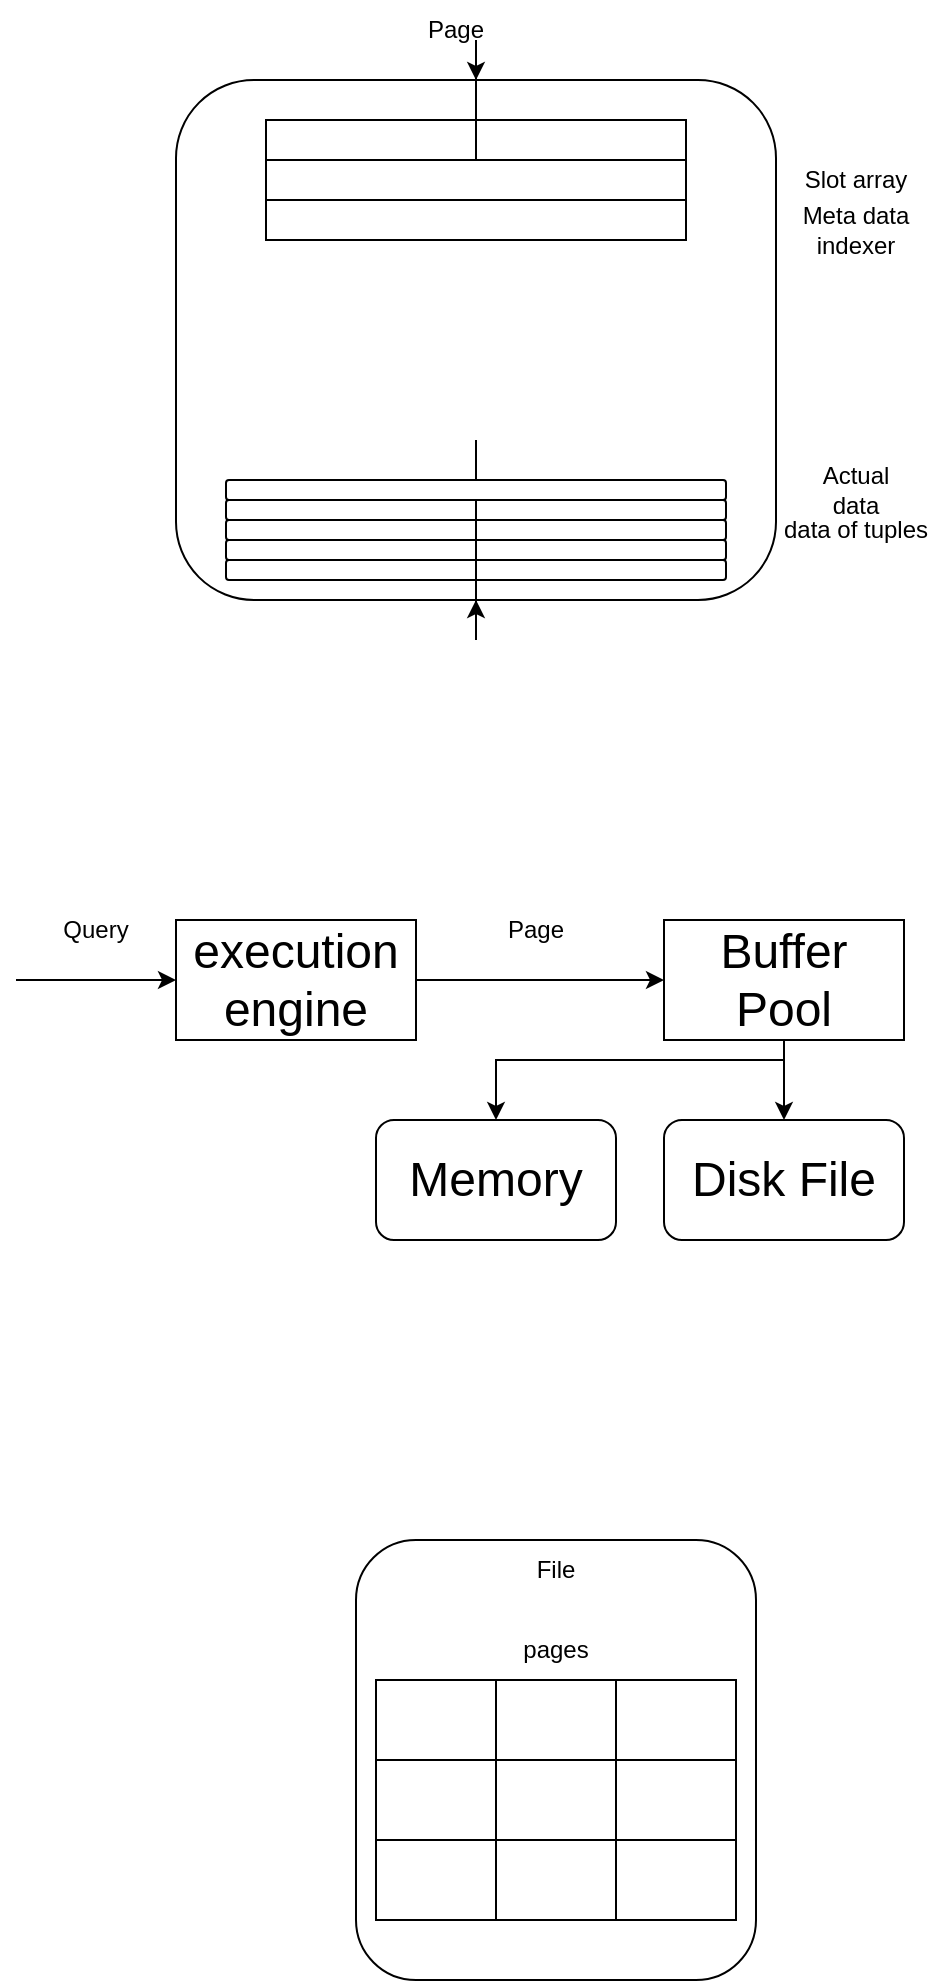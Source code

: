 <mxfile version="21.3.7" type="github">
  <diagram name="第 1 页" id="dq_CXOmToQWP_aORUQre">
    <mxGraphModel dx="1562" dy="854" grid="1" gridSize="10" guides="1" tooltips="1" connect="1" arrows="1" fold="1" page="1" pageScale="1" pageWidth="827" pageHeight="1169" math="0" shadow="0">
      <root>
        <mxCell id="0" />
        <mxCell id="1" parent="0" />
        <mxCell id="81A1qQUltYmUj5fVP4P2-9" style="edgeStyle=orthogonalEdgeStyle;rounded=0;orthogonalLoop=1;jettySize=auto;html=1;" edge="1" parent="1" source="81A1qQUltYmUj5fVP4P2-1" target="81A1qQUltYmUj5fVP4P2-10">
          <mxGeometry relative="1" as="geometry">
            <mxPoint x="474" y="700" as="targetPoint" />
          </mxGeometry>
        </mxCell>
        <mxCell id="81A1qQUltYmUj5fVP4P2-12" style="edgeStyle=orthogonalEdgeStyle;rounded=0;orthogonalLoop=1;jettySize=auto;html=1;entryX=0.5;entryY=0;entryDx=0;entryDy=0;" edge="1" parent="1" source="81A1qQUltYmUj5fVP4P2-1" target="81A1qQUltYmUj5fVP4P2-11">
          <mxGeometry relative="1" as="geometry">
            <Array as="points">
              <mxPoint x="474" y="640" />
              <mxPoint x="330" y="640" />
            </Array>
          </mxGeometry>
        </mxCell>
        <mxCell id="81A1qQUltYmUj5fVP4P2-1" value="&lt;font style=&quot;font-size: 24px;&quot;&gt;Buffer Pool&lt;/font&gt;" style="rounded=0;whiteSpace=wrap;html=1;" vertex="1" parent="1">
          <mxGeometry x="414" y="570" width="120" height="60" as="geometry" />
        </mxCell>
        <mxCell id="81A1qQUltYmUj5fVP4P2-7" style="edgeStyle=orthogonalEdgeStyle;rounded=0;orthogonalLoop=1;jettySize=auto;html=1;entryX=0;entryY=0.5;entryDx=0;entryDy=0;" edge="1" parent="1" source="81A1qQUltYmUj5fVP4P2-2" target="81A1qQUltYmUj5fVP4P2-1">
          <mxGeometry relative="1" as="geometry">
            <Array as="points">
              <mxPoint x="340" y="600" />
              <mxPoint x="340" y="600" />
            </Array>
          </mxGeometry>
        </mxCell>
        <mxCell id="81A1qQUltYmUj5fVP4P2-2" value="&lt;font style=&quot;font-size: 24px;&quot;&gt;execution engine&lt;/font&gt;" style="rounded=0;whiteSpace=wrap;html=1;" vertex="1" parent="1">
          <mxGeometry x="170" y="570" width="120" height="60" as="geometry" />
        </mxCell>
        <mxCell id="81A1qQUltYmUj5fVP4P2-4" value="" style="endArrow=classic;html=1;rounded=0;entryX=0;entryY=0.5;entryDx=0;entryDy=0;" edge="1" parent="1" target="81A1qQUltYmUj5fVP4P2-2">
          <mxGeometry width="50" height="50" relative="1" as="geometry">
            <mxPoint x="90" y="600" as="sourcePoint" />
            <mxPoint x="310" y="390" as="targetPoint" />
          </mxGeometry>
        </mxCell>
        <mxCell id="81A1qQUltYmUj5fVP4P2-5" value="Query" style="text;html=1;strokeColor=none;fillColor=none;align=center;verticalAlign=middle;whiteSpace=wrap;rounded=0;" vertex="1" parent="1">
          <mxGeometry x="100" y="560" width="60" height="30" as="geometry" />
        </mxCell>
        <mxCell id="81A1qQUltYmUj5fVP4P2-8" value="Page" style="text;html=1;strokeColor=none;fillColor=none;align=center;verticalAlign=middle;whiteSpace=wrap;rounded=0;" vertex="1" parent="1">
          <mxGeometry x="320" y="560" width="60" height="30" as="geometry" />
        </mxCell>
        <mxCell id="81A1qQUltYmUj5fVP4P2-10" value="&lt;font style=&quot;font-size: 24px;&quot;&gt;Disk File&lt;/font&gt;" style="rounded=1;whiteSpace=wrap;html=1;" vertex="1" parent="1">
          <mxGeometry x="414" y="670" width="120" height="60" as="geometry" />
        </mxCell>
        <mxCell id="81A1qQUltYmUj5fVP4P2-11" value="&lt;font style=&quot;font-size: 24px;&quot;&gt;Memory&lt;/font&gt;" style="rounded=1;whiteSpace=wrap;html=1;" vertex="1" parent="1">
          <mxGeometry x="270" y="670" width="120" height="60" as="geometry" />
        </mxCell>
        <mxCell id="81A1qQUltYmUj5fVP4P2-14" value="" style="rounded=1;whiteSpace=wrap;html=1;" vertex="1" parent="1">
          <mxGeometry x="260" y="880" width="200" height="220" as="geometry" />
        </mxCell>
        <mxCell id="81A1qQUltYmUj5fVP4P2-15" value="File" style="text;html=1;strokeColor=none;fillColor=none;align=center;verticalAlign=middle;whiteSpace=wrap;rounded=0;" vertex="1" parent="1">
          <mxGeometry x="330" y="880" width="60" height="30" as="geometry" />
        </mxCell>
        <mxCell id="81A1qQUltYmUj5fVP4P2-16" value="" style="shape=table;startSize=0;container=1;collapsible=0;childLayout=tableLayout;fontSize=16;" vertex="1" parent="1">
          <mxGeometry x="270" y="950" width="180" height="120" as="geometry" />
        </mxCell>
        <mxCell id="81A1qQUltYmUj5fVP4P2-17" value="" style="shape=tableRow;horizontal=0;startSize=0;swimlaneHead=0;swimlaneBody=0;strokeColor=inherit;top=0;left=0;bottom=0;right=0;collapsible=0;dropTarget=0;fillColor=none;points=[[0,0.5],[1,0.5]];portConstraint=eastwest;fontSize=16;" vertex="1" parent="81A1qQUltYmUj5fVP4P2-16">
          <mxGeometry width="180" height="40" as="geometry" />
        </mxCell>
        <mxCell id="81A1qQUltYmUj5fVP4P2-18" value="" style="shape=partialRectangle;html=1;whiteSpace=wrap;connectable=0;strokeColor=inherit;overflow=hidden;fillColor=none;top=0;left=0;bottom=0;right=0;pointerEvents=1;fontSize=16;" vertex="1" parent="81A1qQUltYmUj5fVP4P2-17">
          <mxGeometry width="60" height="40" as="geometry">
            <mxRectangle width="60" height="40" as="alternateBounds" />
          </mxGeometry>
        </mxCell>
        <mxCell id="81A1qQUltYmUj5fVP4P2-19" value="" style="shape=partialRectangle;html=1;whiteSpace=wrap;connectable=0;strokeColor=inherit;overflow=hidden;fillColor=none;top=0;left=0;bottom=0;right=0;pointerEvents=1;fontSize=16;" vertex="1" parent="81A1qQUltYmUj5fVP4P2-17">
          <mxGeometry x="60" width="60" height="40" as="geometry">
            <mxRectangle width="60" height="40" as="alternateBounds" />
          </mxGeometry>
        </mxCell>
        <mxCell id="81A1qQUltYmUj5fVP4P2-20" value="" style="shape=partialRectangle;html=1;whiteSpace=wrap;connectable=0;strokeColor=inherit;overflow=hidden;fillColor=none;top=0;left=0;bottom=0;right=0;pointerEvents=1;fontSize=16;" vertex="1" parent="81A1qQUltYmUj5fVP4P2-17">
          <mxGeometry x="120" width="60" height="40" as="geometry">
            <mxRectangle width="60" height="40" as="alternateBounds" />
          </mxGeometry>
        </mxCell>
        <mxCell id="81A1qQUltYmUj5fVP4P2-21" value="" style="shape=tableRow;horizontal=0;startSize=0;swimlaneHead=0;swimlaneBody=0;strokeColor=inherit;top=0;left=0;bottom=0;right=0;collapsible=0;dropTarget=0;fillColor=none;points=[[0,0.5],[1,0.5]];portConstraint=eastwest;fontSize=16;" vertex="1" parent="81A1qQUltYmUj5fVP4P2-16">
          <mxGeometry y="40" width="180" height="40" as="geometry" />
        </mxCell>
        <mxCell id="81A1qQUltYmUj5fVP4P2-22" value="" style="shape=partialRectangle;html=1;whiteSpace=wrap;connectable=0;strokeColor=inherit;overflow=hidden;fillColor=none;top=0;left=0;bottom=0;right=0;pointerEvents=1;fontSize=16;" vertex="1" parent="81A1qQUltYmUj5fVP4P2-21">
          <mxGeometry width="60" height="40" as="geometry">
            <mxRectangle width="60" height="40" as="alternateBounds" />
          </mxGeometry>
        </mxCell>
        <mxCell id="81A1qQUltYmUj5fVP4P2-23" value="" style="shape=partialRectangle;html=1;whiteSpace=wrap;connectable=0;strokeColor=inherit;overflow=hidden;fillColor=none;top=0;left=0;bottom=0;right=0;pointerEvents=1;fontSize=16;" vertex="1" parent="81A1qQUltYmUj5fVP4P2-21">
          <mxGeometry x="60" width="60" height="40" as="geometry">
            <mxRectangle width="60" height="40" as="alternateBounds" />
          </mxGeometry>
        </mxCell>
        <mxCell id="81A1qQUltYmUj5fVP4P2-24" value="" style="shape=partialRectangle;html=1;whiteSpace=wrap;connectable=0;strokeColor=inherit;overflow=hidden;fillColor=none;top=0;left=0;bottom=0;right=0;pointerEvents=1;fontSize=16;" vertex="1" parent="81A1qQUltYmUj5fVP4P2-21">
          <mxGeometry x="120" width="60" height="40" as="geometry">
            <mxRectangle width="60" height="40" as="alternateBounds" />
          </mxGeometry>
        </mxCell>
        <mxCell id="81A1qQUltYmUj5fVP4P2-25" value="" style="shape=tableRow;horizontal=0;startSize=0;swimlaneHead=0;swimlaneBody=0;strokeColor=inherit;top=0;left=0;bottom=0;right=0;collapsible=0;dropTarget=0;fillColor=none;points=[[0,0.5],[1,0.5]];portConstraint=eastwest;fontSize=16;" vertex="1" parent="81A1qQUltYmUj5fVP4P2-16">
          <mxGeometry y="80" width="180" height="40" as="geometry" />
        </mxCell>
        <mxCell id="81A1qQUltYmUj5fVP4P2-26" value="" style="shape=partialRectangle;html=1;whiteSpace=wrap;connectable=0;strokeColor=inherit;overflow=hidden;fillColor=none;top=0;left=0;bottom=0;right=0;pointerEvents=1;fontSize=16;" vertex="1" parent="81A1qQUltYmUj5fVP4P2-25">
          <mxGeometry width="60" height="40" as="geometry">
            <mxRectangle width="60" height="40" as="alternateBounds" />
          </mxGeometry>
        </mxCell>
        <mxCell id="81A1qQUltYmUj5fVP4P2-27" value="" style="shape=partialRectangle;html=1;whiteSpace=wrap;connectable=0;strokeColor=inherit;overflow=hidden;fillColor=none;top=0;left=0;bottom=0;right=0;pointerEvents=1;fontSize=16;" vertex="1" parent="81A1qQUltYmUj5fVP4P2-25">
          <mxGeometry x="60" width="60" height="40" as="geometry">
            <mxRectangle width="60" height="40" as="alternateBounds" />
          </mxGeometry>
        </mxCell>
        <mxCell id="81A1qQUltYmUj5fVP4P2-28" value="" style="shape=partialRectangle;html=1;whiteSpace=wrap;connectable=0;strokeColor=inherit;overflow=hidden;fillColor=none;top=0;left=0;bottom=0;right=0;pointerEvents=1;fontSize=16;" vertex="1" parent="81A1qQUltYmUj5fVP4P2-25">
          <mxGeometry x="120" width="60" height="40" as="geometry">
            <mxRectangle width="60" height="40" as="alternateBounds" />
          </mxGeometry>
        </mxCell>
        <mxCell id="81A1qQUltYmUj5fVP4P2-29" value="pages" style="text;html=1;strokeColor=none;fillColor=none;align=center;verticalAlign=middle;whiteSpace=wrap;rounded=0;" vertex="1" parent="1">
          <mxGeometry x="330" y="920" width="60" height="30" as="geometry" />
        </mxCell>
        <mxCell id="81A1qQUltYmUj5fVP4P2-30" value="" style="rounded=1;whiteSpace=wrap;html=1;" vertex="1" parent="1">
          <mxGeometry x="170" y="150" width="300" height="260" as="geometry" />
        </mxCell>
        <mxCell id="81A1qQUltYmUj5fVP4P2-31" value="" style="rounded=0;whiteSpace=wrap;html=1;" vertex="1" parent="1">
          <mxGeometry x="215" y="170" width="210" height="20" as="geometry" />
        </mxCell>
        <mxCell id="81A1qQUltYmUj5fVP4P2-32" value="" style="rounded=1;whiteSpace=wrap;html=1;" vertex="1" parent="1">
          <mxGeometry x="195" y="390" width="250" height="10" as="geometry" />
        </mxCell>
        <mxCell id="81A1qQUltYmUj5fVP4P2-33" value="" style="rounded=1;whiteSpace=wrap;html=1;" vertex="1" parent="1">
          <mxGeometry x="195" y="380" width="250" height="10" as="geometry" />
        </mxCell>
        <mxCell id="81A1qQUltYmUj5fVP4P2-35" value="" style="rounded=1;whiteSpace=wrap;html=1;" vertex="1" parent="1">
          <mxGeometry x="195" y="370" width="250" height="10" as="geometry" />
        </mxCell>
        <mxCell id="81A1qQUltYmUj5fVP4P2-36" value="" style="rounded=1;whiteSpace=wrap;html=1;" vertex="1" parent="1">
          <mxGeometry x="195" y="360" width="250" height="10" as="geometry" />
        </mxCell>
        <mxCell id="81A1qQUltYmUj5fVP4P2-44" style="edgeStyle=orthogonalEdgeStyle;rounded=0;orthogonalLoop=1;jettySize=auto;html=1;" edge="1" parent="1" source="81A1qQUltYmUj5fVP4P2-37" target="81A1qQUltYmUj5fVP4P2-30">
          <mxGeometry relative="1" as="geometry" />
        </mxCell>
        <mxCell id="81A1qQUltYmUj5fVP4P2-37" value="" style="rounded=1;whiteSpace=wrap;html=1;" vertex="1" parent="1">
          <mxGeometry x="195" y="350" width="250" height="10" as="geometry" />
        </mxCell>
        <mxCell id="81A1qQUltYmUj5fVP4P2-45" style="edgeStyle=orthogonalEdgeStyle;rounded=0;orthogonalLoop=1;jettySize=auto;html=1;" edge="1" parent="1" source="81A1qQUltYmUj5fVP4P2-38" target="81A1qQUltYmUj5fVP4P2-30">
          <mxGeometry relative="1" as="geometry" />
        </mxCell>
        <mxCell id="81A1qQUltYmUj5fVP4P2-38" value="" style="rounded=0;whiteSpace=wrap;html=1;" vertex="1" parent="1">
          <mxGeometry x="215" y="190" width="210" height="20" as="geometry" />
        </mxCell>
        <mxCell id="81A1qQUltYmUj5fVP4P2-39" value="" style="rounded=0;whiteSpace=wrap;html=1;" vertex="1" parent="1">
          <mxGeometry x="215" y="210" width="210" height="20" as="geometry" />
        </mxCell>
        <mxCell id="81A1qQUltYmUj5fVP4P2-40" value="Page" style="text;html=1;strokeColor=none;fillColor=none;align=center;verticalAlign=middle;whiteSpace=wrap;rounded=0;" vertex="1" parent="1">
          <mxGeometry x="280" y="110" width="60" height="30" as="geometry" />
        </mxCell>
        <mxCell id="81A1qQUltYmUj5fVP4P2-42" value="Slot array" style="text;html=1;strokeColor=none;fillColor=none;align=center;verticalAlign=middle;whiteSpace=wrap;rounded=0;" vertex="1" parent="1">
          <mxGeometry x="480" y="185" width="60" height="30" as="geometry" />
        </mxCell>
        <mxCell id="81A1qQUltYmUj5fVP4P2-43" value="data of tuples" style="text;html=1;strokeColor=none;fillColor=none;align=center;verticalAlign=middle;whiteSpace=wrap;rounded=0;" vertex="1" parent="1">
          <mxGeometry x="470" y="360" width="80" height="30" as="geometry" />
        </mxCell>
        <mxCell id="81A1qQUltYmUj5fVP4P2-46" value="Meta data indexer" style="text;html=1;strokeColor=none;fillColor=none;align=center;verticalAlign=middle;whiteSpace=wrap;rounded=0;" vertex="1" parent="1">
          <mxGeometry x="480" y="210" width="60" height="30" as="geometry" />
        </mxCell>
        <mxCell id="81A1qQUltYmUj5fVP4P2-47" value="Actual data" style="text;html=1;strokeColor=none;fillColor=none;align=center;verticalAlign=middle;whiteSpace=wrap;rounded=0;" vertex="1" parent="1">
          <mxGeometry x="480" y="340" width="60" height="30" as="geometry" />
        </mxCell>
      </root>
    </mxGraphModel>
  </diagram>
</mxfile>
